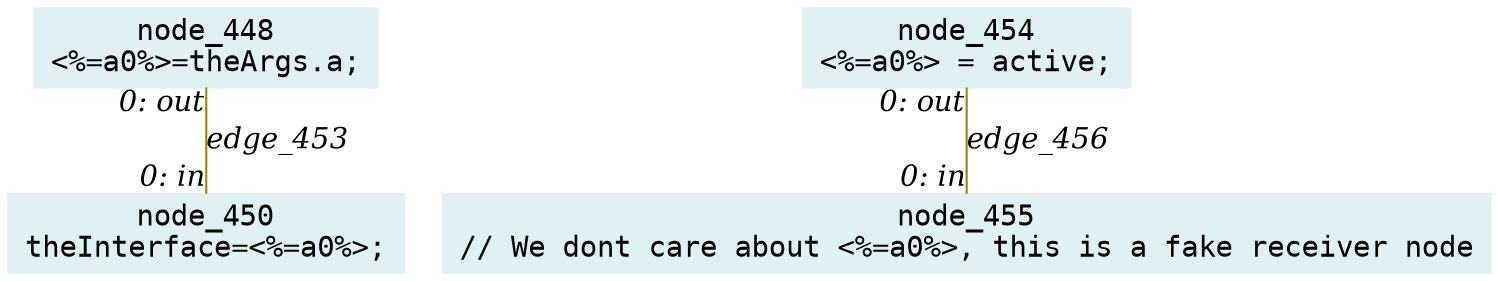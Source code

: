 digraph g{node_448 [shape="box", style="filled", color="#dff1f2", fontname="Courier", label="node_448
<%=a0%>=theArgs.a;
" ]
node_450 [shape="box", style="filled", color="#dff1f2", fontname="Courier", label="node_450
theInterface=<%=a0%>;
" ]
node_454 [shape="box", style="filled", color="#dff1f2", fontname="Courier", label="node_454
<%=a0%> = active;
" ]
node_455 [shape="box", style="filled", color="#dff1f2", fontname="Courier", label="node_455
// We dont care about <%=a0%>, this is a fake receiver node
" ]
node_448 -> node_450 [dir=none, arrowHead=none, fontname="Times-Italic", arrowsize=1, color="#9d8400", label="edge_453",  headlabel="0: in", taillabel="0: out" ]
node_454 -> node_455 [dir=none, arrowHead=none, fontname="Times-Italic", arrowsize=1, color="#9d8400", label="edge_456",  headlabel="0: in", taillabel="0: out" ]
}